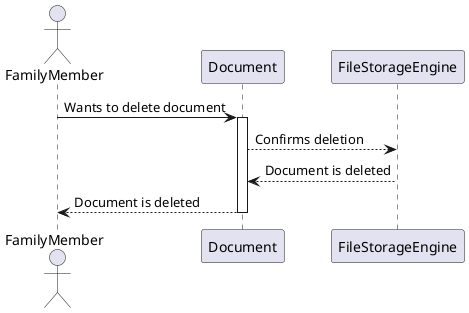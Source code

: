 @startuml sequence.puml

actor FamilyMember
participant "Document" as A
participant "FileStorageEngine" as B


FamilyMember -> A: Wants to delete document
activate A

A--> B: Confirms deletion

B--> A: Document is deleted

A --> FamilyMember: Document is deleted
deactivate A

@enduml